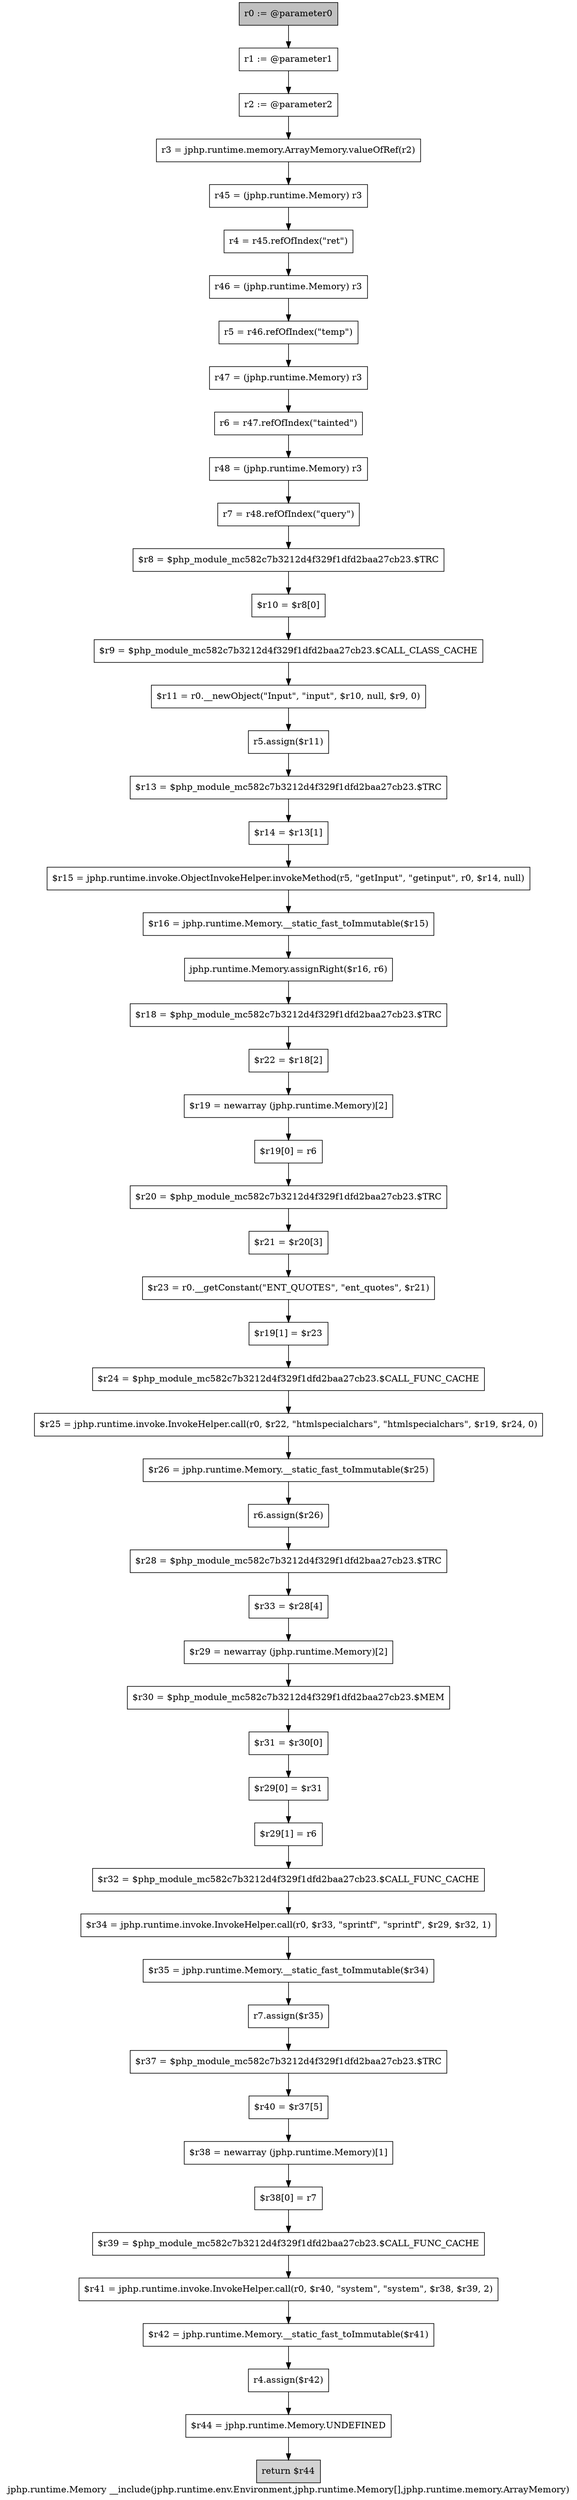 digraph "jphp.runtime.Memory __include(jphp.runtime.env.Environment,jphp.runtime.Memory[],jphp.runtime.memory.ArrayMemory)" {
    label="jphp.runtime.Memory __include(jphp.runtime.env.Environment,jphp.runtime.Memory[],jphp.runtime.memory.ArrayMemory)";
    node [shape=box];
    "0" [style=filled,fillcolor=gray,label="r0 := @parameter0",];
    "1" [label="r1 := @parameter1",];
    "0"->"1";
    "2" [label="r2 := @parameter2",];
    "1"->"2";
    "3" [label="r3 = jphp.runtime.memory.ArrayMemory.valueOfRef(r2)",];
    "2"->"3";
    "4" [label="r45 = (jphp.runtime.Memory) r3",];
    "3"->"4";
    "5" [label="r4 = r45.refOfIndex(\"ret\")",];
    "4"->"5";
    "6" [label="r46 = (jphp.runtime.Memory) r3",];
    "5"->"6";
    "7" [label="r5 = r46.refOfIndex(\"temp\")",];
    "6"->"7";
    "8" [label="r47 = (jphp.runtime.Memory) r3",];
    "7"->"8";
    "9" [label="r6 = r47.refOfIndex(\"tainted\")",];
    "8"->"9";
    "10" [label="r48 = (jphp.runtime.Memory) r3",];
    "9"->"10";
    "11" [label="r7 = r48.refOfIndex(\"query\")",];
    "10"->"11";
    "12" [label="$r8 = $php_module_mc582c7b3212d4f329f1dfd2baa27cb23.$TRC",];
    "11"->"12";
    "13" [label="$r10 = $r8[0]",];
    "12"->"13";
    "14" [label="$r9 = $php_module_mc582c7b3212d4f329f1dfd2baa27cb23.$CALL_CLASS_CACHE",];
    "13"->"14";
    "15" [label="$r11 = r0.__newObject(\"Input\", \"input\", $r10, null, $r9, 0)",];
    "14"->"15";
    "16" [label="r5.assign($r11)",];
    "15"->"16";
    "17" [label="$r13 = $php_module_mc582c7b3212d4f329f1dfd2baa27cb23.$TRC",];
    "16"->"17";
    "18" [label="$r14 = $r13[1]",];
    "17"->"18";
    "19" [label="$r15 = jphp.runtime.invoke.ObjectInvokeHelper.invokeMethod(r5, \"getInput\", \"getinput\", r0, $r14, null)",];
    "18"->"19";
    "20" [label="$r16 = jphp.runtime.Memory.__static_fast_toImmutable($r15)",];
    "19"->"20";
    "21" [label="jphp.runtime.Memory.assignRight($r16, r6)",];
    "20"->"21";
    "22" [label="$r18 = $php_module_mc582c7b3212d4f329f1dfd2baa27cb23.$TRC",];
    "21"->"22";
    "23" [label="$r22 = $r18[2]",];
    "22"->"23";
    "24" [label="$r19 = newarray (jphp.runtime.Memory)[2]",];
    "23"->"24";
    "25" [label="$r19[0] = r6",];
    "24"->"25";
    "26" [label="$r20 = $php_module_mc582c7b3212d4f329f1dfd2baa27cb23.$TRC",];
    "25"->"26";
    "27" [label="$r21 = $r20[3]",];
    "26"->"27";
    "28" [label="$r23 = r0.__getConstant(\"ENT_QUOTES\", \"ent_quotes\", $r21)",];
    "27"->"28";
    "29" [label="$r19[1] = $r23",];
    "28"->"29";
    "30" [label="$r24 = $php_module_mc582c7b3212d4f329f1dfd2baa27cb23.$CALL_FUNC_CACHE",];
    "29"->"30";
    "31" [label="$r25 = jphp.runtime.invoke.InvokeHelper.call(r0, $r22, \"htmlspecialchars\", \"htmlspecialchars\", $r19, $r24, 0)",];
    "30"->"31";
    "32" [label="$r26 = jphp.runtime.Memory.__static_fast_toImmutable($r25)",];
    "31"->"32";
    "33" [label="r6.assign($r26)",];
    "32"->"33";
    "34" [label="$r28 = $php_module_mc582c7b3212d4f329f1dfd2baa27cb23.$TRC",];
    "33"->"34";
    "35" [label="$r33 = $r28[4]",];
    "34"->"35";
    "36" [label="$r29 = newarray (jphp.runtime.Memory)[2]",];
    "35"->"36";
    "37" [label="$r30 = $php_module_mc582c7b3212d4f329f1dfd2baa27cb23.$MEM",];
    "36"->"37";
    "38" [label="$r31 = $r30[0]",];
    "37"->"38";
    "39" [label="$r29[0] = $r31",];
    "38"->"39";
    "40" [label="$r29[1] = r6",];
    "39"->"40";
    "41" [label="$r32 = $php_module_mc582c7b3212d4f329f1dfd2baa27cb23.$CALL_FUNC_CACHE",];
    "40"->"41";
    "42" [label="$r34 = jphp.runtime.invoke.InvokeHelper.call(r0, $r33, \"sprintf\", \"sprintf\", $r29, $r32, 1)",];
    "41"->"42";
    "43" [label="$r35 = jphp.runtime.Memory.__static_fast_toImmutable($r34)",];
    "42"->"43";
    "44" [label="r7.assign($r35)",];
    "43"->"44";
    "45" [label="$r37 = $php_module_mc582c7b3212d4f329f1dfd2baa27cb23.$TRC",];
    "44"->"45";
    "46" [label="$r40 = $r37[5]",];
    "45"->"46";
    "47" [label="$r38 = newarray (jphp.runtime.Memory)[1]",];
    "46"->"47";
    "48" [label="$r38[0] = r7",];
    "47"->"48";
    "49" [label="$r39 = $php_module_mc582c7b3212d4f329f1dfd2baa27cb23.$CALL_FUNC_CACHE",];
    "48"->"49";
    "50" [label="$r41 = jphp.runtime.invoke.InvokeHelper.call(r0, $r40, \"system\", \"system\", $r38, $r39, 2)",];
    "49"->"50";
    "51" [label="$r42 = jphp.runtime.Memory.__static_fast_toImmutable($r41)",];
    "50"->"51";
    "52" [label="r4.assign($r42)",];
    "51"->"52";
    "53" [label="$r44 = jphp.runtime.Memory.UNDEFINED",];
    "52"->"53";
    "54" [style=filled,fillcolor=lightgray,label="return $r44",];
    "53"->"54";
}
